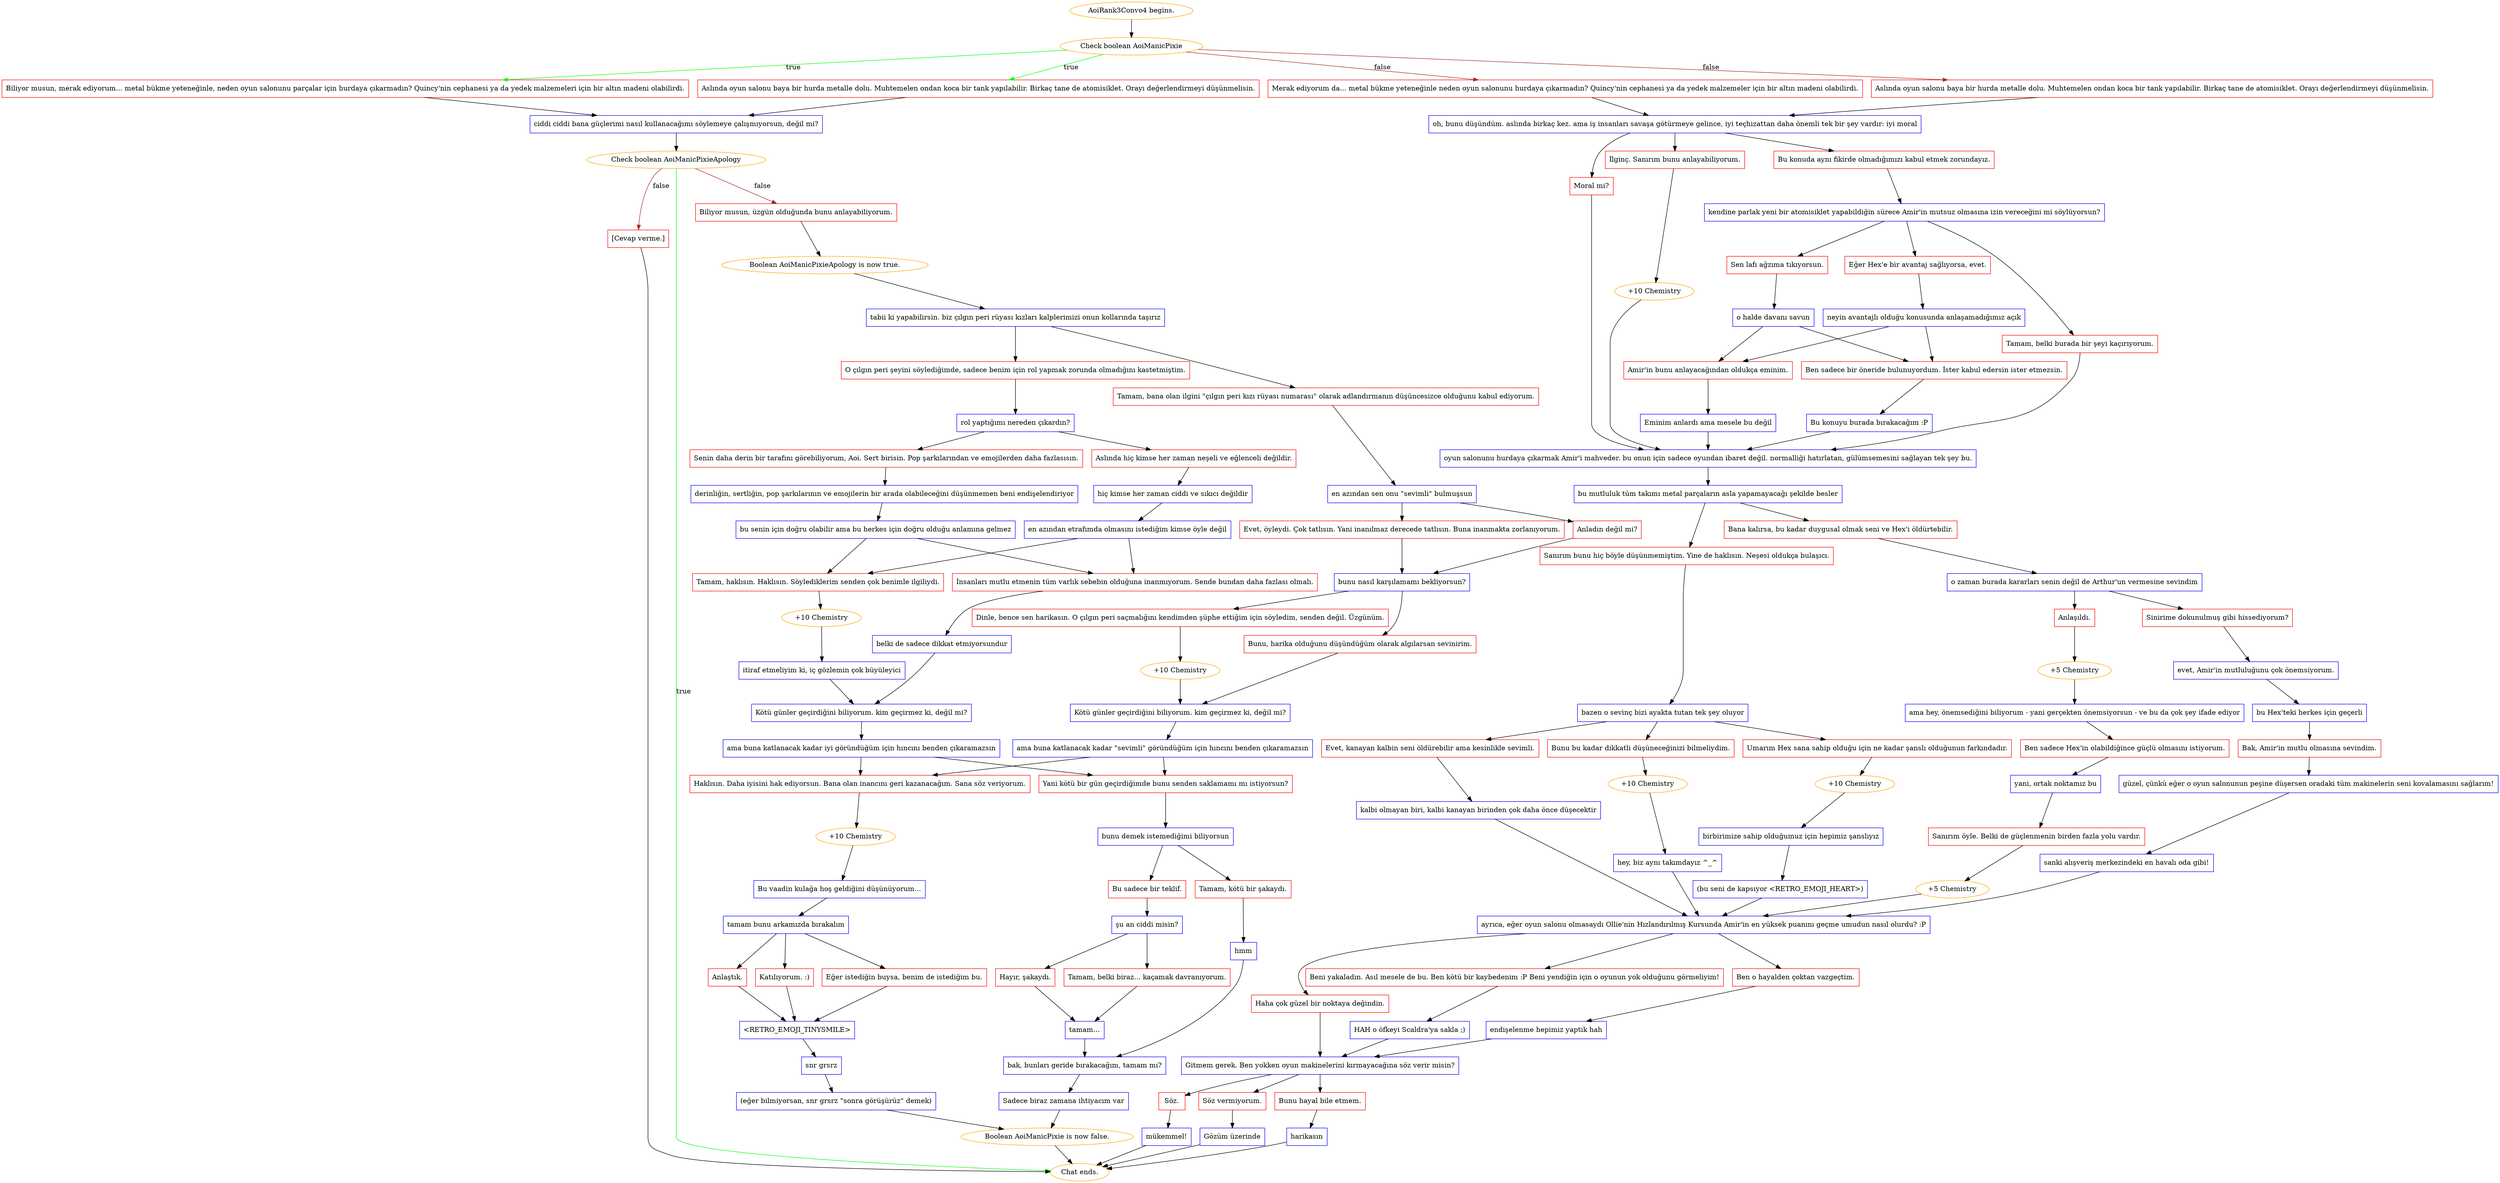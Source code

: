 digraph {
	"AoiRank3Convo4 begins." [color=orange];
		"AoiRank3Convo4 begins." -> j3883439251;
	j3883439251 [label="Check boolean AoiManicPixie",color=orange];
		j3883439251 -> j1819990376 [label=true,color=green];
		j3883439251 -> j354355893 [label=true,color=green];
		j3883439251 -> j1632135816 [label=false,color=brown];
		j3883439251 -> j2972985013 [label=false,color=brown];
	j1819990376 [label="Biliyor musun, merak ediyorum... metal bükme yeteneğinle, neden oyun salonunu parçalar için hurdaya çıkarmadın? Quincy'nin cephanesi ya da yedek malzemeleri için bir altın madeni olabilirdi.",shape=box,color=red];
		j1819990376 -> j2084192557;
	j354355893 [label="Aslında oyun salonu baya bir hurda metalle dolu. Muhtemelen ondan koca bir tank yapılabilir. Birkaç tane de atomisiklet. Orayı değerlendirmeyi düşünmelisin.",shape=box,color=red];
		j354355893 -> j2084192557;
	j1632135816 [label="Merak ediyorum da... metal bükme yeteneğinle neden oyun salonunu hurdaya çıkarmadın? Quincy'nin cephanesi ya da yedek malzemeler için bir altın madeni olabilirdi.",shape=box,color=red];
		j1632135816 -> j2230417803;
	j2972985013 [label="Aslında oyun salonu baya bir hurda metalle dolu. Muhtemelen ondan koca bir tank yapılabilir. Birkaç tane de atomisiklet. Orayı değerlendirmeyi düşünmelisin.",shape=box,color=red];
		j2972985013 -> j2230417803;
	j2084192557 [label="ciddi ciddi bana güçlerimi nasıl kullanacağımı söylemeye çalışmıyorsun, değil mi?",shape=box,color=blue];
		j2084192557 -> j1910625347;
	j2230417803 [label="oh, bunu düşündüm. aslında birkaç kez. ama iş insanları savaşa götürmeye gelince, iyi teçhizattan daha önemli tek bir şey vardır: iyi moral",shape=box,color=blue];
		j2230417803 -> j3039488598;
		j2230417803 -> j2081922029;
		j2230417803 -> j2099276069;
	j1910625347 [label="Check boolean AoiManicPixieApology",color=orange];
		j1910625347 -> "Chat ends." [label=true,color=green];
		j1910625347 -> j3182226599 [label=false,color=brown];
		j1910625347 -> j638777845 [label=false,color=brown];
	j3039488598 [label="Moral mi?",shape=box,color=red];
		j3039488598 -> j1384564018;
	j2081922029 [label="İlginç. Sanırım bunu anlayabiliyorum.",shape=box,color=red];
		j2081922029 -> j497812778;
	j2099276069 [label="Bu konuda aynı fikirde olmadığımızı kabul etmek zorundayız.",shape=box,color=red];
		j2099276069 -> j1253979217;
	"Chat ends." [color=orange];
	j3182226599 [label="Biliyor musun, üzgün olduğunda bunu anlayabiliyorum.",shape=box,color=red];
		j3182226599 -> j1926303158;
	j638777845 [label="[Cevap verme.]",shape=box,color=red];
		j638777845 -> "Chat ends.";
	j1384564018 [label="oyun salonunu hurdaya çıkarmak Amir'i mahveder. bu onun için sadece oyundan ibaret değil. normalliği hatırlatan, gülümsemesini sağlayan tek şey bu.",shape=box,color=blue];
		j1384564018 -> j2906103458;
	j497812778 [label="+10 Chemistry",color=orange];
		j497812778 -> j1384564018;
	j1253979217 [label="kendine parlak yeni bir atomisiklet yapabildiğin sürece Amir'in mutsuz olmasına izin vereceğini mi söylüyorsun?",shape=box,color=blue];
		j1253979217 -> j340022788;
		j1253979217 -> j2477340338;
		j1253979217 -> j1986921798;
	j1926303158 [label="Boolean AoiManicPixieApology is now true.",color=orange];
		j1926303158 -> j967155996;
	j2906103458 [label="bu mutluluk tüm takımı metal parçaların asla yapamayacağı şekilde besler",shape=box,color=blue];
		j2906103458 -> j1544160567;
		j2906103458 -> j417555524;
	j340022788 [label="Eğer Hex'e bir avantaj sağlıyorsa, evet.",shape=box,color=red];
		j340022788 -> j862731660;
	j2477340338 [label="Sen lafı ağzıma tıkıyorsun.",shape=box,color=red];
		j2477340338 -> j3979505759;
	j1986921798 [label="Tamam, belki burada bir şeyi kaçırıyorum.",shape=box,color=red];
		j1986921798 -> j1384564018;
	j967155996 [label="tabii ki yapabilirsin. biz çılgın peri rüyası kızları kalplerimizi onun kollarında taşırız",shape=box,color=blue];
		j967155996 -> j1038746317;
		j967155996 -> j4098142432;
	j1544160567 [label="Sanırım bunu hiç böyle düşünmemiştim. Yine de haklısın. Neşesi oldukça bulaşıcı.",shape=box,color=red];
		j1544160567 -> j2860608156;
	j417555524 [label="Bana kalırsa, bu kadar duygusal olmak seni ve Hex'i öldürtebilir.",shape=box,color=red];
		j417555524 -> j2641960525;
	j862731660 [label="neyin avantajlı olduğu konusunda anlaşamadığımız açık",shape=box,color=blue];
		j862731660 -> j1890028176;
		j862731660 -> j3078020129;
	j3979505759 [label="o halde davanı savun",shape=box,color=blue];
		j3979505759 -> j1890028176;
		j3979505759 -> j3078020129;
	j1038746317 [label="Tamam, bana olan ilgini \"çılgın peri kızı rüyası numarası\" olarak adlandırmanın düşüncesizce olduğunu kabul ediyorum.",shape=box,color=red];
		j1038746317 -> j2835399846;
	j4098142432 [label="O çılgın peri şeyini söylediğimde, sadece benim için rol yapmak zorunda olmadığını kastetmiştim.",shape=box,color=red];
		j4098142432 -> j2988597905;
	j2860608156 [label="bazen o sevinç bizi ayakta tutan tek şey oluyor",shape=box,color=blue];
		j2860608156 -> j4266192777;
		j2860608156 -> j3931914276;
		j2860608156 -> j1767876974;
	j2641960525 [label="o zaman burada kararları senin değil de Arthur'un vermesine sevindim",shape=box,color=blue];
		j2641960525 -> j3230084086;
		j2641960525 -> j3760997248;
	j1890028176 [label="Ben sadece bir öneride bulunuyordum. İster kabul edersin ister etmezsin.",shape=box,color=red];
		j1890028176 -> j2839433421;
	j3078020129 [label="Amir'in bunu anlayacağından oldukça eminim.",shape=box,color=red];
		j3078020129 -> j672616484;
	j2835399846 [label="en azından sen onu \"sevimli\" bulmuşsun",shape=box,color=blue];
		j2835399846 -> j4025231202;
		j2835399846 -> j4283992712;
	j2988597905 [label="rol yaptığımı nereden çıkardın?",shape=box,color=blue];
		j2988597905 -> j1222122884;
		j2988597905 -> j2215294401;
	j4266192777 [label="Bunu bu kadar dikkatli düşüneceğinizi bilmeliydim.",shape=box,color=red];
		j4266192777 -> j2682218969;
	j3931914276 [label="Umarım Hex sana sahip olduğu için ne kadar şanslı olduğunun farkındadır.",shape=box,color=red];
		j3931914276 -> j2984543;
	j1767876974 [label="Evet, kanayan kalbin seni öldürebilir ama kesinlikle sevimli.",shape=box,color=red];
		j1767876974 -> j767689464;
	j3230084086 [label="Anlaşıldı.",shape=box,color=red];
		j3230084086 -> j1762223666;
	j3760997248 [label="Sinirime dokunulmuş gibi hissediyorum?",shape=box,color=red];
		j3760997248 -> j3986821051;
	j2839433421 [label="Bu konuyu burada bırakacağım :P",shape=box,color=blue];
		j2839433421 -> j1384564018;
	j672616484 [label="Eminim anlardı ama mesele bu değil",shape=box,color=blue];
		j672616484 -> j1384564018;
	j4025231202 [label="Evet, öyleydi. Çok tatlısın. Yani inanılmaz derecede tatlısın. Buna inanmakta zorlanıyorum.",shape=box,color=red];
		j4025231202 -> j1101355357;
	j4283992712 [label="Anladın değil mi?",shape=box,color=red];
		j4283992712 -> j1101355357;
	j1222122884 [label="Aslında hiç kimse her zaman neşeli ve eğlenceli değildir.",shape=box,color=red];
		j1222122884 -> j2897934911;
	j2215294401 [label="Senin daha derin bir tarafını görebiliyorum, Aoi. Sert birisin. Pop şarkılarından ve emojilerden daha fazlasısın.",shape=box,color=red];
		j2215294401 -> j3455320353;
	j2682218969 [label="+10 Chemistry",color=orange];
		j2682218969 -> j2766700844;
	j2984543 [label="+10 Chemistry",color=orange];
		j2984543 -> j668311381;
	j767689464 [label="kalbi olmayan biri, kalbi kanayan birinden çok daha önce düşecektir",shape=box,color=blue];
		j767689464 -> j386136484;
	j1762223666 [label="+5 Chemistry",color=orange];
		j1762223666 -> j230070021;
	j3986821051 [label="evet, Amir'in mutluluğunu çok önemsiyorum.",shape=box,color=blue];
		j3986821051 -> j1180086727;
	j1101355357 [label="bunu nasıl karşılamamı bekliyorsun?",shape=box,color=blue];
		j1101355357 -> j1495936021;
		j1101355357 -> j2073667532;
	j2897934911 [label="hiç kimse her zaman ciddi ve sıkıcı değildir",shape=box,color=blue];
		j2897934911 -> j1018742969;
	j3455320353 [label="derinliğin, sertliğin, pop şarkılarının ve emojilerin bir arada olabileceğini düşünmemen beni endişelendiriyor",shape=box,color=blue];
		j3455320353 -> j836772033;
	j2766700844 [label="hey, biz aynı takımdayız ^_^",shape=box,color=blue];
		j2766700844 -> j386136484;
	j668311381 [label="birbirimize sahip olduğumuz için hepimiz şanslıyız",shape=box,color=blue];
		j668311381 -> j3840144620;
	j386136484 [label="ayrıca, eğer oyun salonu olmasaydı Ollie'nin Hızlandırılmış Kursunda Amir'in en yüksek puanını geçme umudun nasıl olurdu? :P",shape=box,color=blue];
		j386136484 -> j1260963526;
		j386136484 -> j2636566819;
		j386136484 -> j868024855;
	j230070021 [label="ama hey, önemsediğini biliyorum - yani gerçekten önemsiyorsun - ve bu da çok şey ifade ediyor",shape=box,color=blue];
		j230070021 -> j1855604459;
	j1180086727 [label="bu Hex'teki herkes için geçerli",shape=box,color=blue];
		j1180086727 -> j3950681942;
	j1495936021 [label="Dinle, bence sen harikasın. O çılgın peri saçmalığını kendimden şüphe ettiğim için söyledim, senden değil. Üzgünüm.",shape=box,color=red];
		j1495936021 -> j406040466;
	j2073667532 [label="Bunu, harika olduğunu düşündüğüm olarak algılarsan sevinirim.",shape=box,color=red];
		j2073667532 -> j112834740;
	j1018742969 [label="en azından etrafımda olmasını istediğim kimse öyle değil",shape=box,color=blue];
		j1018742969 -> j291663777;
		j1018742969 -> j1684839032;
	j836772033 [label="bu senin için doğru olabilir ama bu herkes için doğru olduğu anlamına gelmez",shape=box,color=blue];
		j836772033 -> j1684839032;
		j836772033 -> j291663777;
	j3840144620 [label="(bu seni de kapsıyor <RETRO_EMOJI_HEART>)",shape=box,color=blue];
		j3840144620 -> j386136484;
	j1260963526 [label="Beni yakaladın. Asıl mesele de bu. Ben kötü bir kaybedenim :P Beni yendiğin için o oyunun yok olduğunu görmeliyim!",shape=box,color=red];
		j1260963526 -> j3873066792;
	j2636566819 [label="Haha çok güzel bir noktaya değindin.",shape=box,color=red];
		j2636566819 -> j768308048;
	j868024855 [label="Ben o hayalden çoktan vazgeçtim.",shape=box,color=red];
		j868024855 -> j3903417042;
	j1855604459 [label="Ben sadece Hex'in olabildiğince güçlü olmasını istiyorum.",shape=box,color=red];
		j1855604459 -> j4020176456;
	j3950681942 [label="Bak, Amir'in mutlu olmasına sevindim.",shape=box,color=red];
		j3950681942 -> j459816761;
	j406040466 [label="+10 Chemistry",color=orange];
		j406040466 -> j112834740;
	j112834740 [label="Kötü günler geçirdiğini biliyorum. kim geçirmez ki, değil mi?",shape=box,color=blue];
		j112834740 -> j663039733;
	j291663777 [label="İnsanları mutlu etmenin tüm varlık sebebin olduğuna inanmıyorum. Sende bundan daha fazlası olmalı.",shape=box,color=red];
		j291663777 -> j693934767;
	j1684839032 [label="Tamam, haklısın. Haklısın. Söylediklerim senden çok benimle ilgiliydi.",shape=box,color=red];
		j1684839032 -> j749411388;
	j3873066792 [label="HAH o öfkeyi Scaldra'ya sakla ;)",shape=box,color=blue];
		j3873066792 -> j768308048;
	j768308048 [label="Gitmem gerek. Ben yokken oyun makinelerini kırmayacağına söz verir misin?",shape=box,color=blue];
		j768308048 -> j1088776725;
		j768308048 -> j2552884056;
		j768308048 -> j3545811102;
	j3903417042 [label="endişelenme hepimiz yaptık hah",shape=box,color=blue];
		j3903417042 -> j768308048;
	j4020176456 [label="yani, ortak noktamız bu",shape=box,color=blue];
		j4020176456 -> j1373580307;
	j459816761 [label="güzel, çünkü eğer o oyun salonunun peşine düşersen oradaki tüm makinelerin seni kovalamasını sağlarım!",shape=box,color=blue];
		j459816761 -> j1571060829;
	j663039733 [label="ama buna katlanacak kadar \"sevimli\" göründüğüm için hıncını benden çıkaramazsın",shape=box,color=blue];
		j663039733 -> j1942190229;
		j663039733 -> j2240091751;
	j693934767 [label="belki de sadece dikkat etmiyorsundur",shape=box,color=blue];
		j693934767 -> j4237293238;
	j749411388 [label="+10 Chemistry",color=orange];
		j749411388 -> j38634809;
	j1088776725 [label="Söz.",shape=box,color=red];
		j1088776725 -> j3064888875;
	j2552884056 [label="Söz vermiyorum.",shape=box,color=red];
		j2552884056 -> j2805263583;
	j3545811102 [label="Bunu hayal bile etmem.",shape=box,color=red];
		j3545811102 -> j2718125787;
	j1373580307 [label="Sanırım öyle. Belki de güçlenmenin birden fazla yolu vardır.",shape=box,color=red];
		j1373580307 -> j2715691251;
	j1571060829 [label="sanki alışveriş merkezindeki en havalı oda gibi!",shape=box,color=blue];
		j1571060829 -> j386136484;
	j1942190229 [label="Haklısın. Daha iyisini hak ediyorsun. Bana olan inancını geri kazanacağım. Sana söz veriyorum.",shape=box,color=red];
		j1942190229 -> j3361327686;
	j2240091751 [label="Yani kötü bir gün geçirdiğimde bunu senden saklamamı mı istiyorsun?",shape=box,color=red];
		j2240091751 -> j568116500;
	j4237293238 [label="Kötü günler geçirdiğini biliyorum. kim geçirmez ki, değil mi?",shape=box,color=blue];
		j4237293238 -> j3912667512;
	j38634809 [label="itiraf etmeliyim ki, iç gözlemin çok büyüleyici",shape=box,color=blue];
		j38634809 -> j4237293238;
	j3064888875 [label="mükemmel!",shape=box,color=blue];
		j3064888875 -> "Chat ends.";
	j2805263583 [label="Gözüm üzerinde",shape=box,color=blue];
		j2805263583 -> "Chat ends.";
	j2718125787 [label="harikasın",shape=box,color=blue];
		j2718125787 -> "Chat ends.";
	j2715691251 [label="+5 Chemistry",color=orange];
		j2715691251 -> j386136484;
	j3361327686 [label="+10 Chemistry",color=orange];
		j3361327686 -> j1515503402;
	j568116500 [label="bunu demek istemediğimi biliyorsun",shape=box,color=blue];
		j568116500 -> j1647907208;
		j568116500 -> j2111483371;
	j3912667512 [label="ama buna katlanacak kadar iyi göründüğüm için hıncını benden çıkaramazsın",shape=box,color=blue];
		j3912667512 -> j1942190229;
		j3912667512 -> j2240091751;
	j1515503402 [label="Bu vaadin kulağa hoş geldiğini düşünüyorum...",shape=box,color=blue];
		j1515503402 -> j3462053206;
	j1647907208 [label="Bu sadece bir teklif.",shape=box,color=red];
		j1647907208 -> j3387426845;
	j2111483371 [label="Tamam, kötü bir şakaydı.",shape=box,color=red];
		j2111483371 -> j3117152504;
	j3462053206 [label="tamam bunu arkamızda bırakalım",shape=box,color=blue];
		j3462053206 -> j2528667210;
		j3462053206 -> j1335168164;
		j3462053206 -> j418665911;
	j3387426845 [label="şu an ciddi misin?",shape=box,color=blue];
		j3387426845 -> j953526426;
		j3387426845 -> j1287117450;
	j3117152504 [label="hmm",shape=box,color=blue];
		j3117152504 -> j1754741990;
	j2528667210 [label="Anlaştık.",shape=box,color=red];
		j2528667210 -> j3172030618;
	j1335168164 [label="Katılıyorum. :)",shape=box,color=red];
		j1335168164 -> j3172030618;
	j418665911 [label="Eğer istediğin buysa, benim de istediğim bu.",shape=box,color=red];
		j418665911 -> j3172030618;
	j953526426 [label="Tamam, belki biraz... kaçamak davranıyorum.",shape=box,color=red];
		j953526426 -> j2237535888;
	j1287117450 [label="Hayır, şakaydı.",shape=box,color=red];
		j1287117450 -> j2237535888;
	j1754741990 [label="bak, bunları geride bırakacağım, tamam mı?",shape=box,color=blue];
		j1754741990 -> j3918785966;
	j3172030618 [label="<RETRO_EMOJI_TINYSMILE>",shape=box,color=blue];
		j3172030618 -> j1667554895;
	j2237535888 [label="tamam...",shape=box,color=blue];
		j2237535888 -> j1754741990;
	j3918785966 [label="Sadece biraz zamana ihtiyacım var",shape=box,color=blue];
		j3918785966 -> j4025535607;
	j1667554895 [label="snr grsrz",shape=box,color=blue];
		j1667554895 -> j3946655371;
	j4025535607 [label="Boolean AoiManicPixie is now false.",color=orange];
		j4025535607 -> "Chat ends.";
	j3946655371 [label="(eğer bilmiyorsan, snr grsrz \"sonra görüşürüz\" demek)",shape=box,color=blue];
		j3946655371 -> j4025535607;
}
